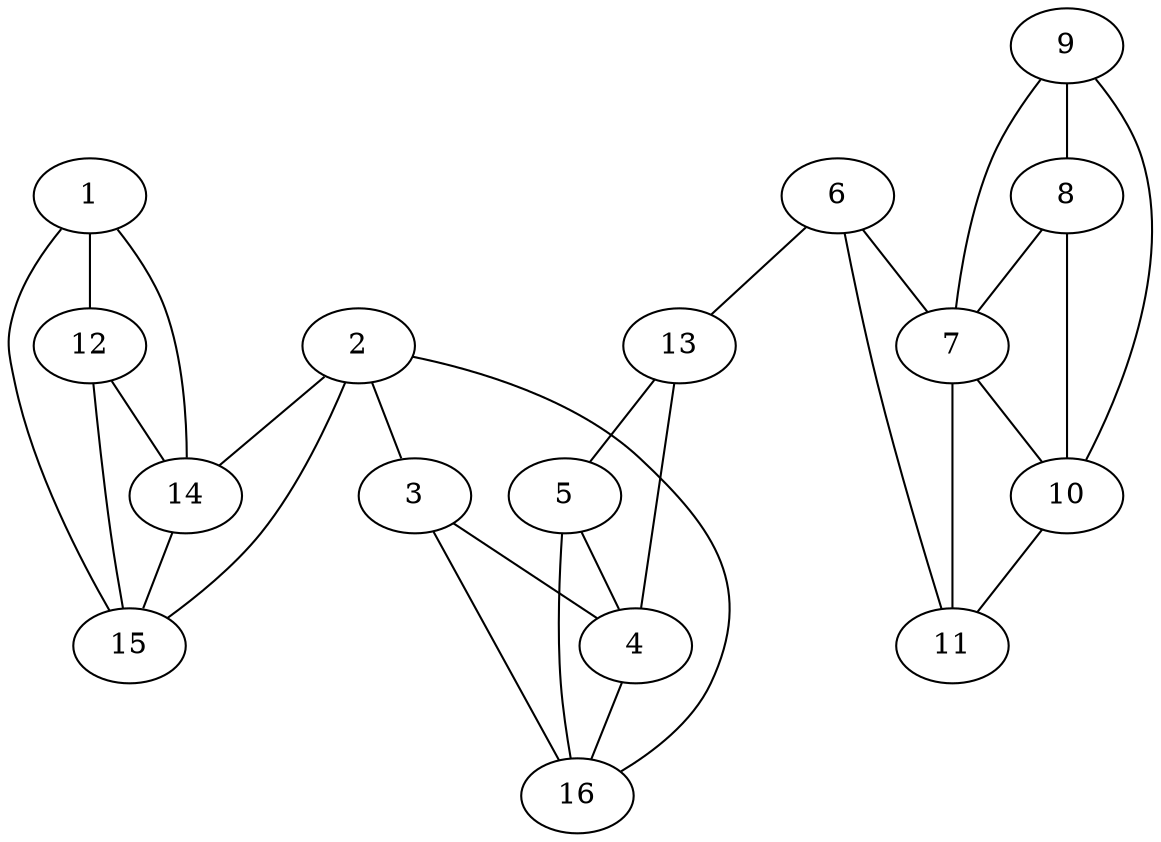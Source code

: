 graph pdb1dag {
	1	 [aaLength=14,
		sequence=KTVASCALLQAAKA,
		type=0];
	14	 [aaLength=4,
		sequence=TAGY,
		type=1];
	1 -- 14	 [distance0="18.0",
		frequency=1,
		type0=2];
	12	 [aaLength=7,
		sequence=KRYFVTG,
		type=1];
	1 -- 12	 [distance0="13.0",
		frequency=1,
		type0=1];
	15	 [aaLength=3,
		sequence=VAS,
		type=1];
	1 -- 15	 [distance0="24.0",
		frequency=1,
		type0=3];
	2	 [aaLength=9,
		sequence=SDALALQRN,
		type=0];
	2 -- 14	 [distance0="20.0",
		frequency=1,
		type0=3];
	3	 [aaLength=4,
		sequence=YATV,
		type=0];
	2 -- 3	 [distance0="15.0",
		distance1="0.0",
		frequency=2,
		type0=2,
		type1=4];
	2 -- 15	 [distance0="14.0",
		frequency=1,
		type0=1];
	4	 [aaLength=8,
		sequence=PHIISAQE,
		type=0];
	3 -- 4	 [distance0="14.0",
		frequency=1,
		type0=2];
	16	 [aaLength=3,
		sequence=YTF,
		type=1];
	3 -- 16	 [distance0="6.0",
		distance1="0.0",
		frequency=2,
		type0=1,
		type1=4];
	4 -- 16	 [distance0="8.0",
		frequency=1,
		type0=1];
	5	 [aaLength=13,
		sequence=SLVMSAGLRALEQ,
		type=0];
	5 -- 4	 [distance0="13.0",
		frequency=1,
		type0=1];
	5 -- 16	 [distance0="21.0",
		frequency=1,
		type0=3];
	6	 [aaLength=8,
		sequence=FADWVTQE,
		type=0];
	13	 [aaLength=5,
		sequence=WVLVE,
		type=1];
	6 -- 13	 [distance0="19.0",
		frequency=1,
		type0=2];
	7	 [aaLength=14,
		sequence=CINHAMLTAQVIQH,
		type=0];
	6 -- 7	 [distance0="21.0",
		frequency=1,
		type0=3];
	11	 [aaLength=7,
		sequence=PVILVVG,
		type=1];
	6 -- 11	 [distance0="10.0",
		distance1="0.0",
		frequency=2,
		type0=1,
		type1=4];
	7 -- 11	 [distance0="11.0",
		frequency=1,
		type0=1];
	10	 [aaLength=7,
		sequence=LAGWVAN,
		type=1];
	7 -- 10	 [distance0="18.0",
		distance1="0.0",
		frequency=2,
		type0=2,
		type1=4];
	8	 [aaLength=11,
		sequence=HAEYMTTLTRM,
		type=0];
	8 -- 7	 [distance0="33.0",
		frequency=1,
		type0=3];
	8 -- 10	 [distance0="15.0",
		frequency=1,
		type0=1];
	9	 [aaLength=3,
		sequence=GKY,
		type=0];
	9 -- 8	 [distance0="32.0",
		frequency=1,
		type0=1];
	9 -- 7	 [distance0="65.0",
		frequency=1,
		type0=3];
	9 -- 10	 [distance0="47.0",
		frequency=1,
		type0=2];
	10 -- 11	 [distance0="29.0",
		frequency=1,
		type0=3];
	12 -- 14	 [distance0="31.0",
		distance1="0.0",
		frequency=2,
		type0=2,
		type1=4];
	12 -- 15	 [distance0="37.0",
		frequency=1,
		type0=3];
	13 -- 4	 [distance0="29.0",
		frequency=1,
		type0=3];
	13 -- 5	 [distance0="16.0",
		frequency=1,
		type0=1];
	14 -- 15	 [distance0="6.0",
		distance1="0.0",
		frequency=2,
		type0=1,
		type1=4];
	16 -- 2	 [distance0="21.0",
		frequency=1,
		type0=3];
}
